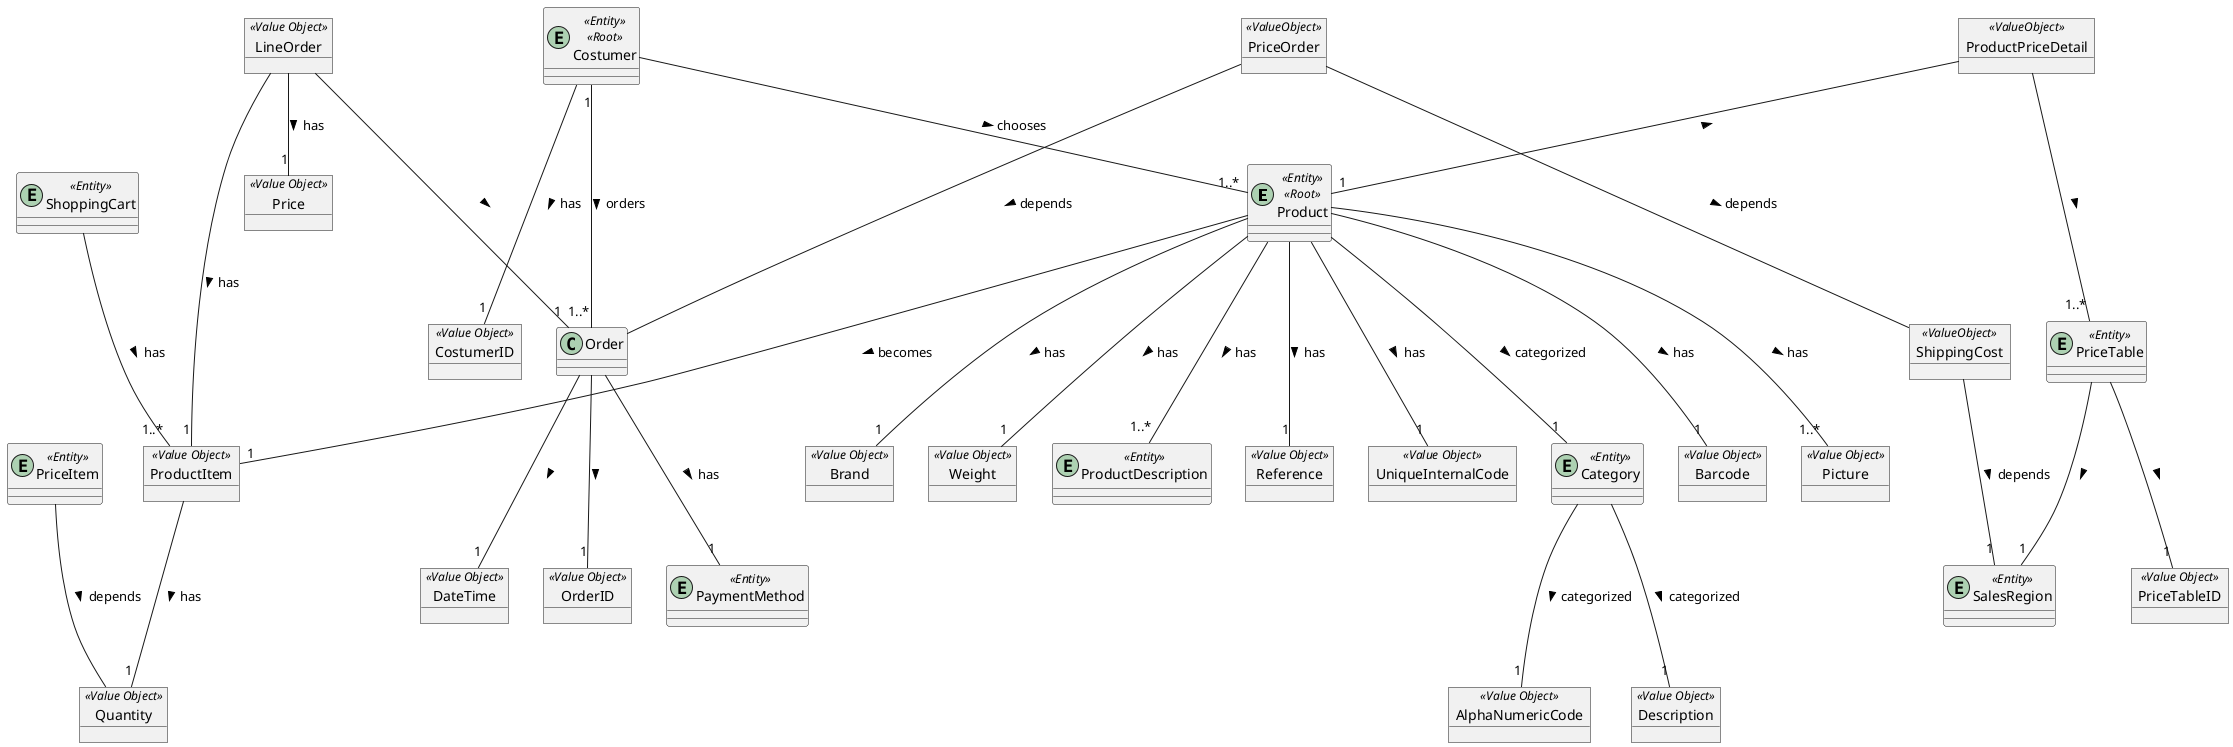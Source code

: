 @startuml
entity Product <<Entity>> <<Root>>
entity ProductDescription <<Entity>>
object Reference <<Value Object>>
object PriceTableID <<Value Object>>
entity PriceTable <<Entity>>
entity SalesRegion <<Entity>>
object ProductPriceDetail <<ValueObject>>

object UniqueInternalCode <<Value Object>>
entity Category <<Entity>>
object Barcode <<Value Object>>
object Picture <<Value Object>>
object Brand <<Value Object>>
 object AlphaNumericCode <<Value Object>>
 object Description <<Value Object>>
entity ShoppingCart <<Entity>>

entity PriceItem <<Entity>>
object Weight <<Value Object>>
object ProductItem <<Value Object>>
object Quantity <<Value Object>>

object CostumerID <<Value Object>>
entity Costumer <<Entity>> <<Root>>
object DateTime <<Value Object>>
object OrderID <<Value Object>>
entity ShoppingCart <<Entity>>
entity PaymentMethod <<Entity>>
object ShippingCost <<ValueObject>>

object LineOrder <<Value Object>>
object Price <<Value Object>>
object PriceOrder <<ValueObject>>

ShoppingCart --- "1..*" ProductItem: has >

Order --- "1" OrderID : >
Order --- "1" DateTime : >
Order --- "1" PaymentMethod : has >


ShippingCost --- "1" SalesRegion: depends >
Product --- "1" Weight: has >
LineOrder -- "1" Price: has >
LineOrder --- "1" Order: >
LineOrder --- "1" ProductItem: has >
PriceOrder --- Order: depends >
PriceOrder --- ShippingCost: depends >

Costumer "1" -- "1..*" Order: orders >
Costumer --- "1" CostumerID : has >
Costumer -- "1..*" Product: chooses >

Product --- "1" Category: categorized >
Product --- "1..*" Picture: has >
Product --- "1" Barcode: has >
Product --- "1" Brand: has >
Product --- "1" Reference: has >
Product --- "1..*" ProductDescription: has >
Product --- "1" UniqueInternalCode: has >
Product --- "1" ProductItem: becomes >

ProductPriceDetail -- "1" Product: <
ProductPriceDetail --- "1..*" PriceTable: >

PriceTable --- "1" PriceTableID: >
PriceTable --- "1" SalesRegion: >

ProductItem --- "1" Quantity: has >
PriceItem --- Quantity: depends >

Category --- "1" AlphaNumericCode  : categorized >
Category --- "1" Description  : categorized >
@enduml